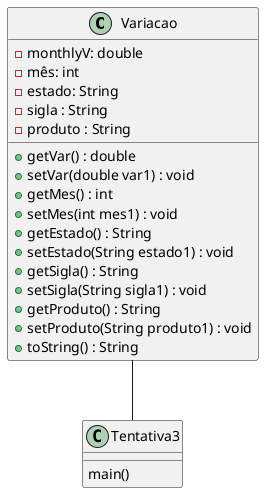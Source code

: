 @startuml
class Variacao{
   - monthlyV: double
   - mês: int
   - estado: String
   - sigla : String
   - produto : String
   +getVar() : double
   +setVar(double var1) : void
   +getMes() : int
   +setMes(int mes1) : void
   +getEstado() : String
   +setEstado(String estado1) : void
   +getSigla() : String
   +setSigla(String sigla1) : void
   +getProduto() : String
   +setProduto(String produto1) : void
   +toString() : String
}
class Tentativa3{
    main()
}
Variacao -- Tentativa3

@enduml
